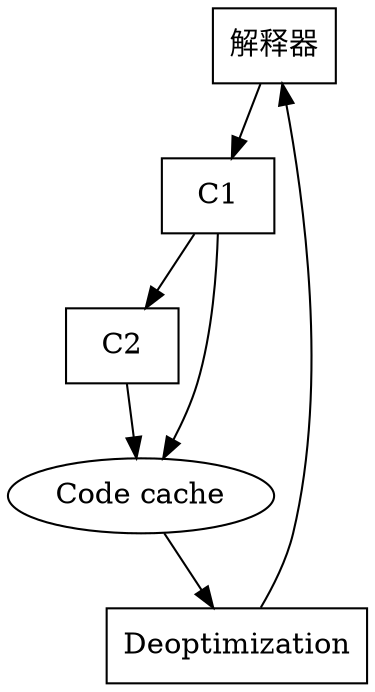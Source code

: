   digraph G {
    aize ="4,4";
    Interpreter [label="解释器" shape=box];
    C1 [shape=box];
    C2 [shape=box];
    Deoptimization [shape=retangle];
    CC[label="Code cache"];    
    Interpreter -> C1 [weight=8];
    C1 -> C2 [weight=8];
    C1 -> CC [weight=8];
    C2 -> CC [weight=8];
    CC->Deoptimization[weight=8];
    Deoptimization->Interpreter[weight=8];
  }